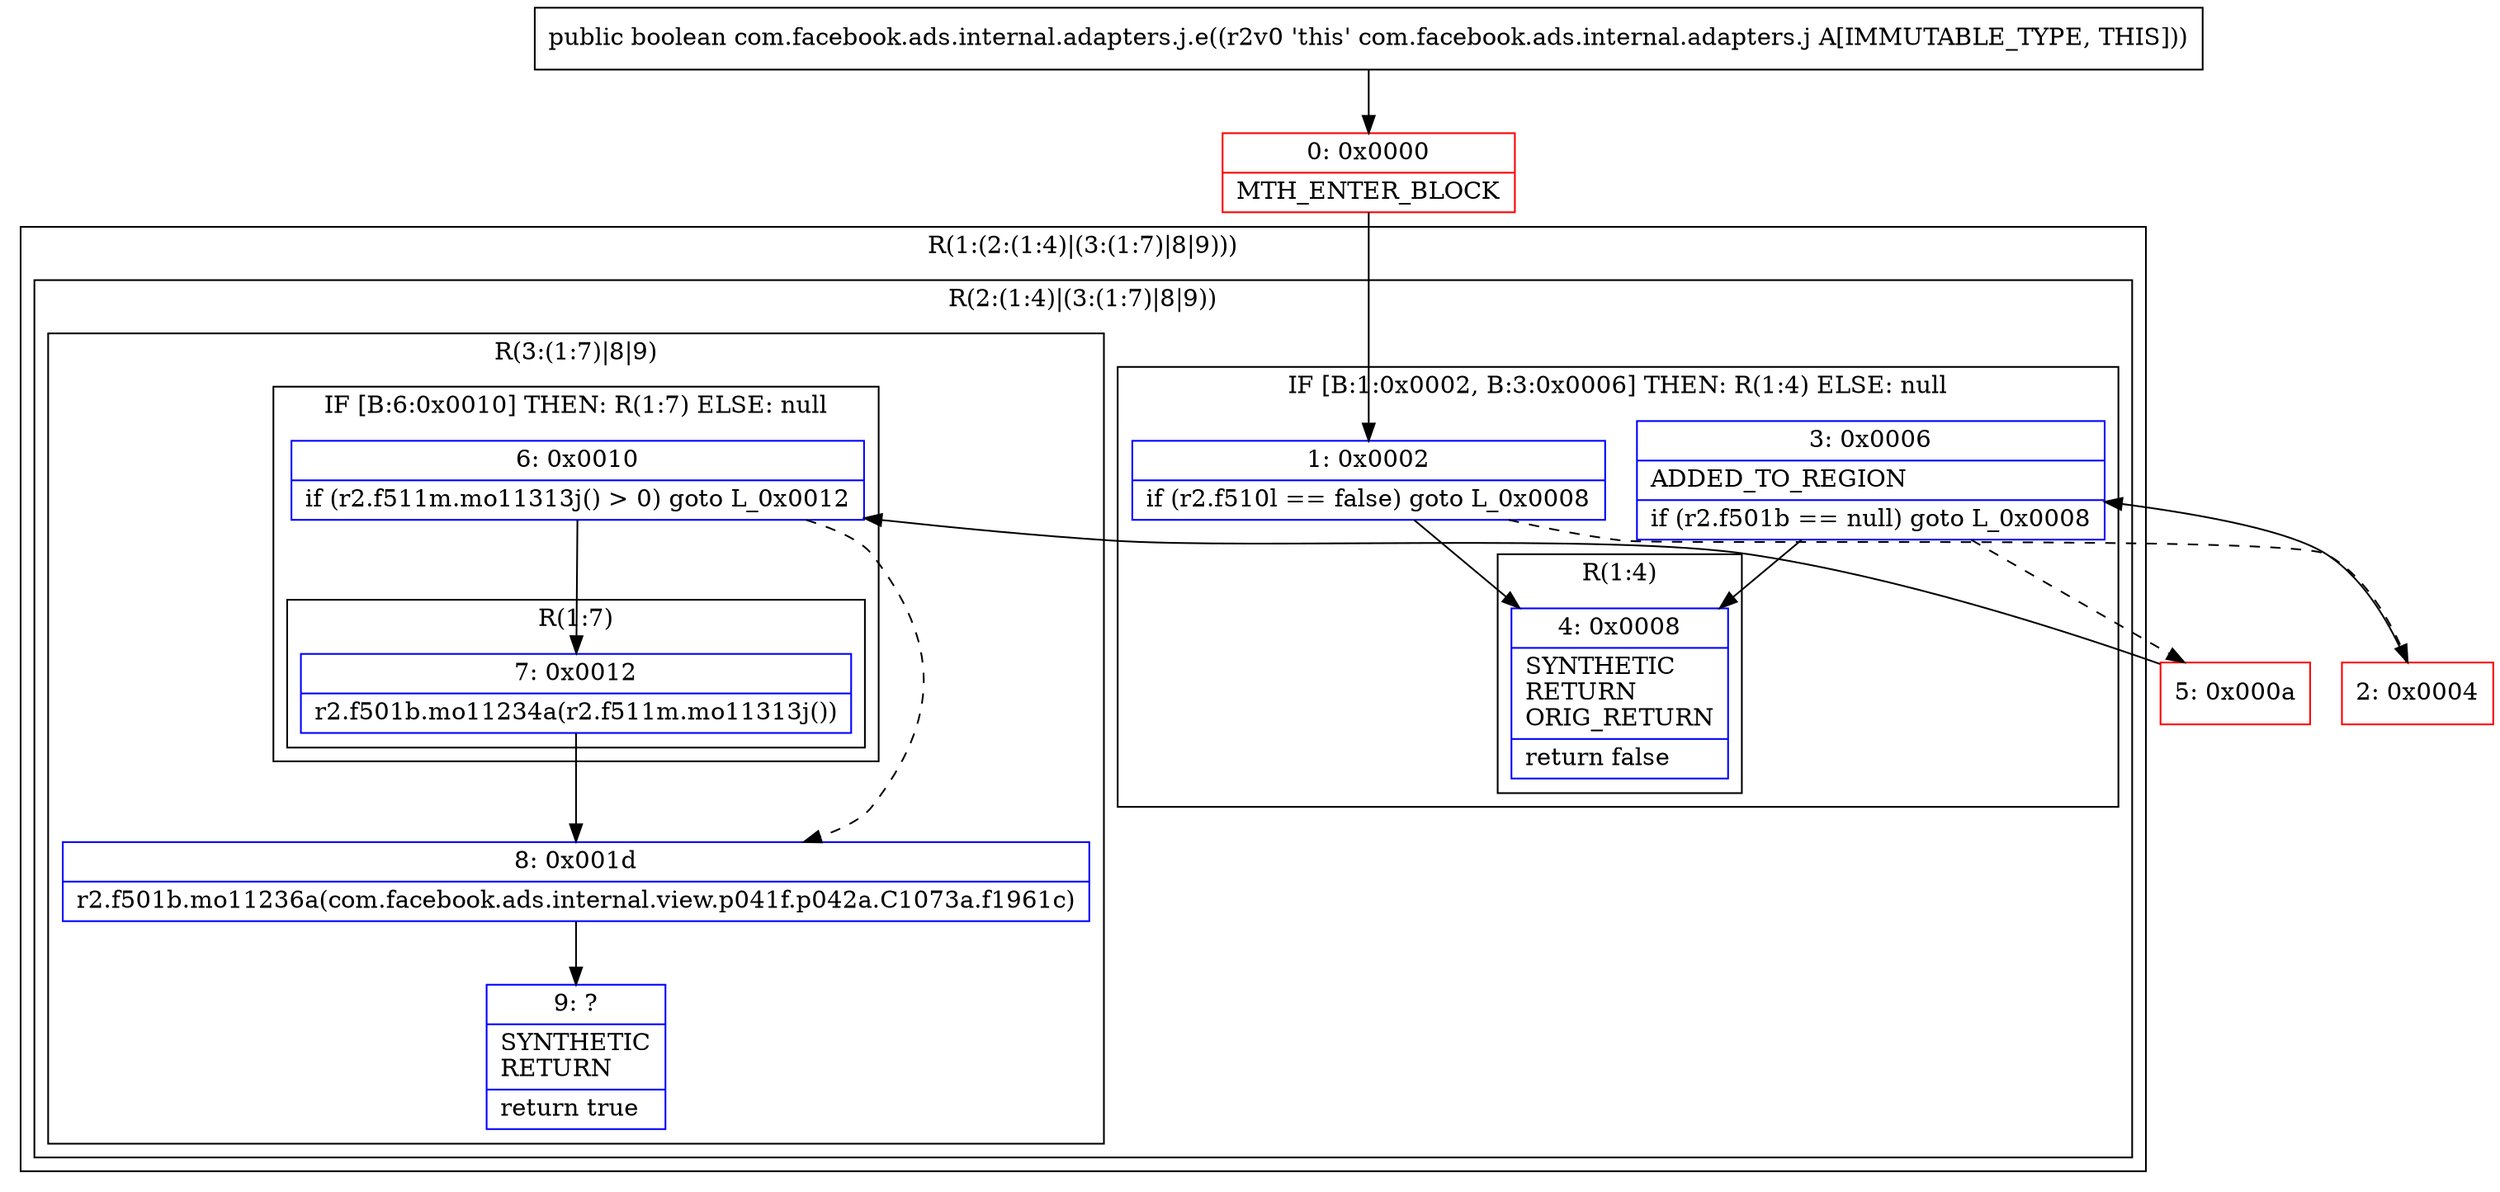 digraph "CFG forcom.facebook.ads.internal.adapters.j.e()Z" {
subgraph cluster_Region_2054496124 {
label = "R(1:(2:(1:4)|(3:(1:7)|8|9)))";
node [shape=record,color=blue];
subgraph cluster_Region_1638053761 {
label = "R(2:(1:4)|(3:(1:7)|8|9))";
node [shape=record,color=blue];
subgraph cluster_IfRegion_591392378 {
label = "IF [B:1:0x0002, B:3:0x0006] THEN: R(1:4) ELSE: null";
node [shape=record,color=blue];
Node_1 [shape=record,label="{1\:\ 0x0002|if (r2.f510l == false) goto L_0x0008\l}"];
Node_3 [shape=record,label="{3\:\ 0x0006|ADDED_TO_REGION\l|if (r2.f501b == null) goto L_0x0008\l}"];
subgraph cluster_Region_1624838760 {
label = "R(1:4)";
node [shape=record,color=blue];
Node_4 [shape=record,label="{4\:\ 0x0008|SYNTHETIC\lRETURN\lORIG_RETURN\l|return false\l}"];
}
}
subgraph cluster_Region_847609840 {
label = "R(3:(1:7)|8|9)";
node [shape=record,color=blue];
subgraph cluster_IfRegion_1190123678 {
label = "IF [B:6:0x0010] THEN: R(1:7) ELSE: null";
node [shape=record,color=blue];
Node_6 [shape=record,label="{6\:\ 0x0010|if (r2.f511m.mo11313j() \> 0) goto L_0x0012\l}"];
subgraph cluster_Region_452960775 {
label = "R(1:7)";
node [shape=record,color=blue];
Node_7 [shape=record,label="{7\:\ 0x0012|r2.f501b.mo11234a(r2.f511m.mo11313j())\l}"];
}
}
Node_8 [shape=record,label="{8\:\ 0x001d|r2.f501b.mo11236a(com.facebook.ads.internal.view.p041f.p042a.C1073a.f1961c)\l}"];
Node_9 [shape=record,label="{9\:\ ?|SYNTHETIC\lRETURN\l|return true\l}"];
}
}
}
Node_0 [shape=record,color=red,label="{0\:\ 0x0000|MTH_ENTER_BLOCK\l}"];
Node_2 [shape=record,color=red,label="{2\:\ 0x0004}"];
Node_5 [shape=record,color=red,label="{5\:\ 0x000a}"];
MethodNode[shape=record,label="{public boolean com.facebook.ads.internal.adapters.j.e((r2v0 'this' com.facebook.ads.internal.adapters.j A[IMMUTABLE_TYPE, THIS])) }"];
MethodNode -> Node_0;
Node_1 -> Node_2[style=dashed];
Node_1 -> Node_4;
Node_3 -> Node_4;
Node_3 -> Node_5[style=dashed];
Node_6 -> Node_7;
Node_6 -> Node_8[style=dashed];
Node_7 -> Node_8;
Node_8 -> Node_9;
Node_0 -> Node_1;
Node_2 -> Node_3;
Node_5 -> Node_6;
}

